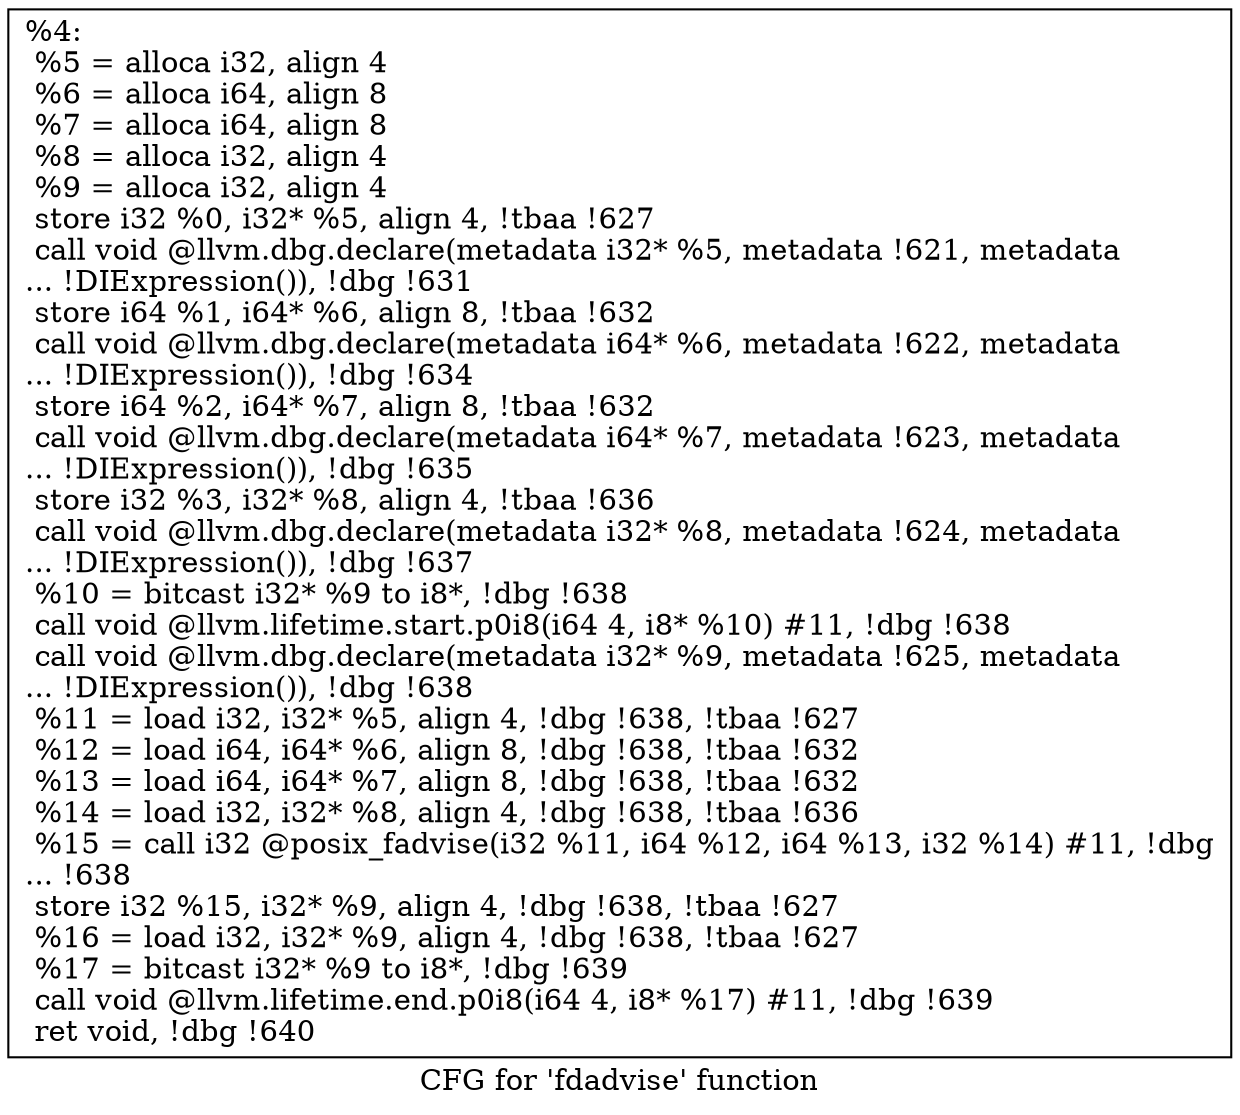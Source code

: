 digraph "CFG for 'fdadvise' function" {
	label="CFG for 'fdadvise' function";

	Node0x1412680 [shape=record,label="{%4:\l  %5 = alloca i32, align 4\l  %6 = alloca i64, align 8\l  %7 = alloca i64, align 8\l  %8 = alloca i32, align 4\l  %9 = alloca i32, align 4\l  store i32 %0, i32* %5, align 4, !tbaa !627\l  call void @llvm.dbg.declare(metadata i32* %5, metadata !621, metadata\l... !DIExpression()), !dbg !631\l  store i64 %1, i64* %6, align 8, !tbaa !632\l  call void @llvm.dbg.declare(metadata i64* %6, metadata !622, metadata\l... !DIExpression()), !dbg !634\l  store i64 %2, i64* %7, align 8, !tbaa !632\l  call void @llvm.dbg.declare(metadata i64* %7, metadata !623, metadata\l... !DIExpression()), !dbg !635\l  store i32 %3, i32* %8, align 4, !tbaa !636\l  call void @llvm.dbg.declare(metadata i32* %8, metadata !624, metadata\l... !DIExpression()), !dbg !637\l  %10 = bitcast i32* %9 to i8*, !dbg !638\l  call void @llvm.lifetime.start.p0i8(i64 4, i8* %10) #11, !dbg !638\l  call void @llvm.dbg.declare(metadata i32* %9, metadata !625, metadata\l... !DIExpression()), !dbg !638\l  %11 = load i32, i32* %5, align 4, !dbg !638, !tbaa !627\l  %12 = load i64, i64* %6, align 8, !dbg !638, !tbaa !632\l  %13 = load i64, i64* %7, align 8, !dbg !638, !tbaa !632\l  %14 = load i32, i32* %8, align 4, !dbg !638, !tbaa !636\l  %15 = call i32 @posix_fadvise(i32 %11, i64 %12, i64 %13, i32 %14) #11, !dbg\l... !638\l  store i32 %15, i32* %9, align 4, !dbg !638, !tbaa !627\l  %16 = load i32, i32* %9, align 4, !dbg !638, !tbaa !627\l  %17 = bitcast i32* %9 to i8*, !dbg !639\l  call void @llvm.lifetime.end.p0i8(i64 4, i8* %17) #11, !dbg !639\l  ret void, !dbg !640\l}"];
}
